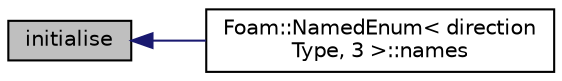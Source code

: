 digraph "initialise"
{
  bgcolor="transparent";
  edge [fontname="Helvetica",fontsize="10",labelfontname="Helvetica",labelfontsize="10"];
  node [fontname="Helvetica",fontsize="10",shape=record];
  rankdir="LR";
  Node617 [label="initialise",height=0.2,width=0.4,color="black", fillcolor="grey75", style="filled", fontcolor="black"];
  Node617 -> Node618 [dir="back",color="midnightblue",fontsize="10",style="solid",fontname="Helvetica"];
  Node618 [label="Foam::NamedEnum\< direction\lType, 3 \>::names",height=0.2,width=0.4,color="black",URL="$a27113.html#a7350da3a0edd92cd11e6c479c9967dc8"];
}

